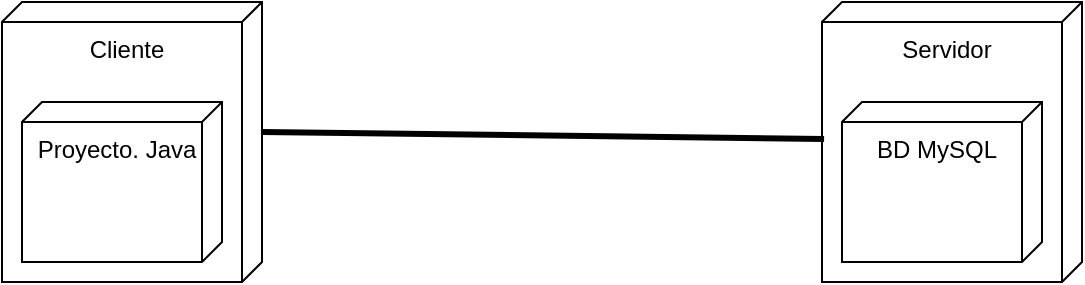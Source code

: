 <mxfile version="27.0.5">
  <diagram name="Página-1" id="eupqe_x56JnYy6yHsQ5e">
    <mxGraphModel dx="1281" dy="660" grid="1" gridSize="10" guides="1" tooltips="1" connect="1" arrows="1" fold="1" page="1" pageScale="1" pageWidth="1169" pageHeight="827" math="0" shadow="0">
      <root>
        <mxCell id="0" />
        <mxCell id="1" parent="0" />
        <mxCell id="Yp4PfnUwn90_5neNlK0H-1" value="Cliente" style="verticalAlign=top;align=center;shape=cube;size=10;direction=south;fontStyle=0;html=1;boundedLbl=1;spacingLeft=5;whiteSpace=wrap;" vertex="1" parent="1">
          <mxGeometry x="240" y="354" width="130" height="140" as="geometry" />
        </mxCell>
        <mxCell id="Yp4PfnUwn90_5neNlK0H-2" value="Proyecto. Java" style="verticalAlign=top;align=center;shape=cube;size=10;direction=south;html=1;boundedLbl=1;spacingLeft=5;whiteSpace=wrap;" vertex="1" parent="Yp4PfnUwn90_5neNlK0H-1">
          <mxGeometry width="100" height="80" relative="1" as="geometry">
            <mxPoint x="10" y="50" as="offset" />
          </mxGeometry>
        </mxCell>
        <mxCell id="Yp4PfnUwn90_5neNlK0H-3" value="Servidor" style="verticalAlign=top;align=center;shape=cube;size=10;direction=south;fontStyle=0;html=1;boundedLbl=1;spacingLeft=5;whiteSpace=wrap;" vertex="1" parent="1">
          <mxGeometry x="650" y="354" width="130" height="140" as="geometry" />
        </mxCell>
        <mxCell id="Yp4PfnUwn90_5neNlK0H-4" value="BD MySQL" style="verticalAlign=top;align=center;shape=cube;size=10;direction=south;html=1;boundedLbl=1;spacingLeft=5;whiteSpace=wrap;" vertex="1" parent="Yp4PfnUwn90_5neNlK0H-3">
          <mxGeometry width="100" height="80" relative="1" as="geometry">
            <mxPoint x="10" y="50" as="offset" />
          </mxGeometry>
        </mxCell>
        <mxCell id="Yp4PfnUwn90_5neNlK0H-5" value="" style="endArrow=none;startArrow=none;endFill=0;startFill=0;endSize=8;html=1;verticalAlign=bottom;labelBackgroundColor=none;strokeWidth=3;rounded=0;exitX=0;exitY=0;exitDx=65;exitDy=0;exitPerimeter=0;entryX=0.489;entryY=0.992;entryDx=0;entryDy=0;entryPerimeter=0;" edge="1" parent="1" source="Yp4PfnUwn90_5neNlK0H-1" target="Yp4PfnUwn90_5neNlK0H-3">
          <mxGeometry width="160" relative="1" as="geometry">
            <mxPoint x="310" y="524" as="sourcePoint" />
            <mxPoint x="470" y="524" as="targetPoint" />
          </mxGeometry>
        </mxCell>
      </root>
    </mxGraphModel>
  </diagram>
</mxfile>
